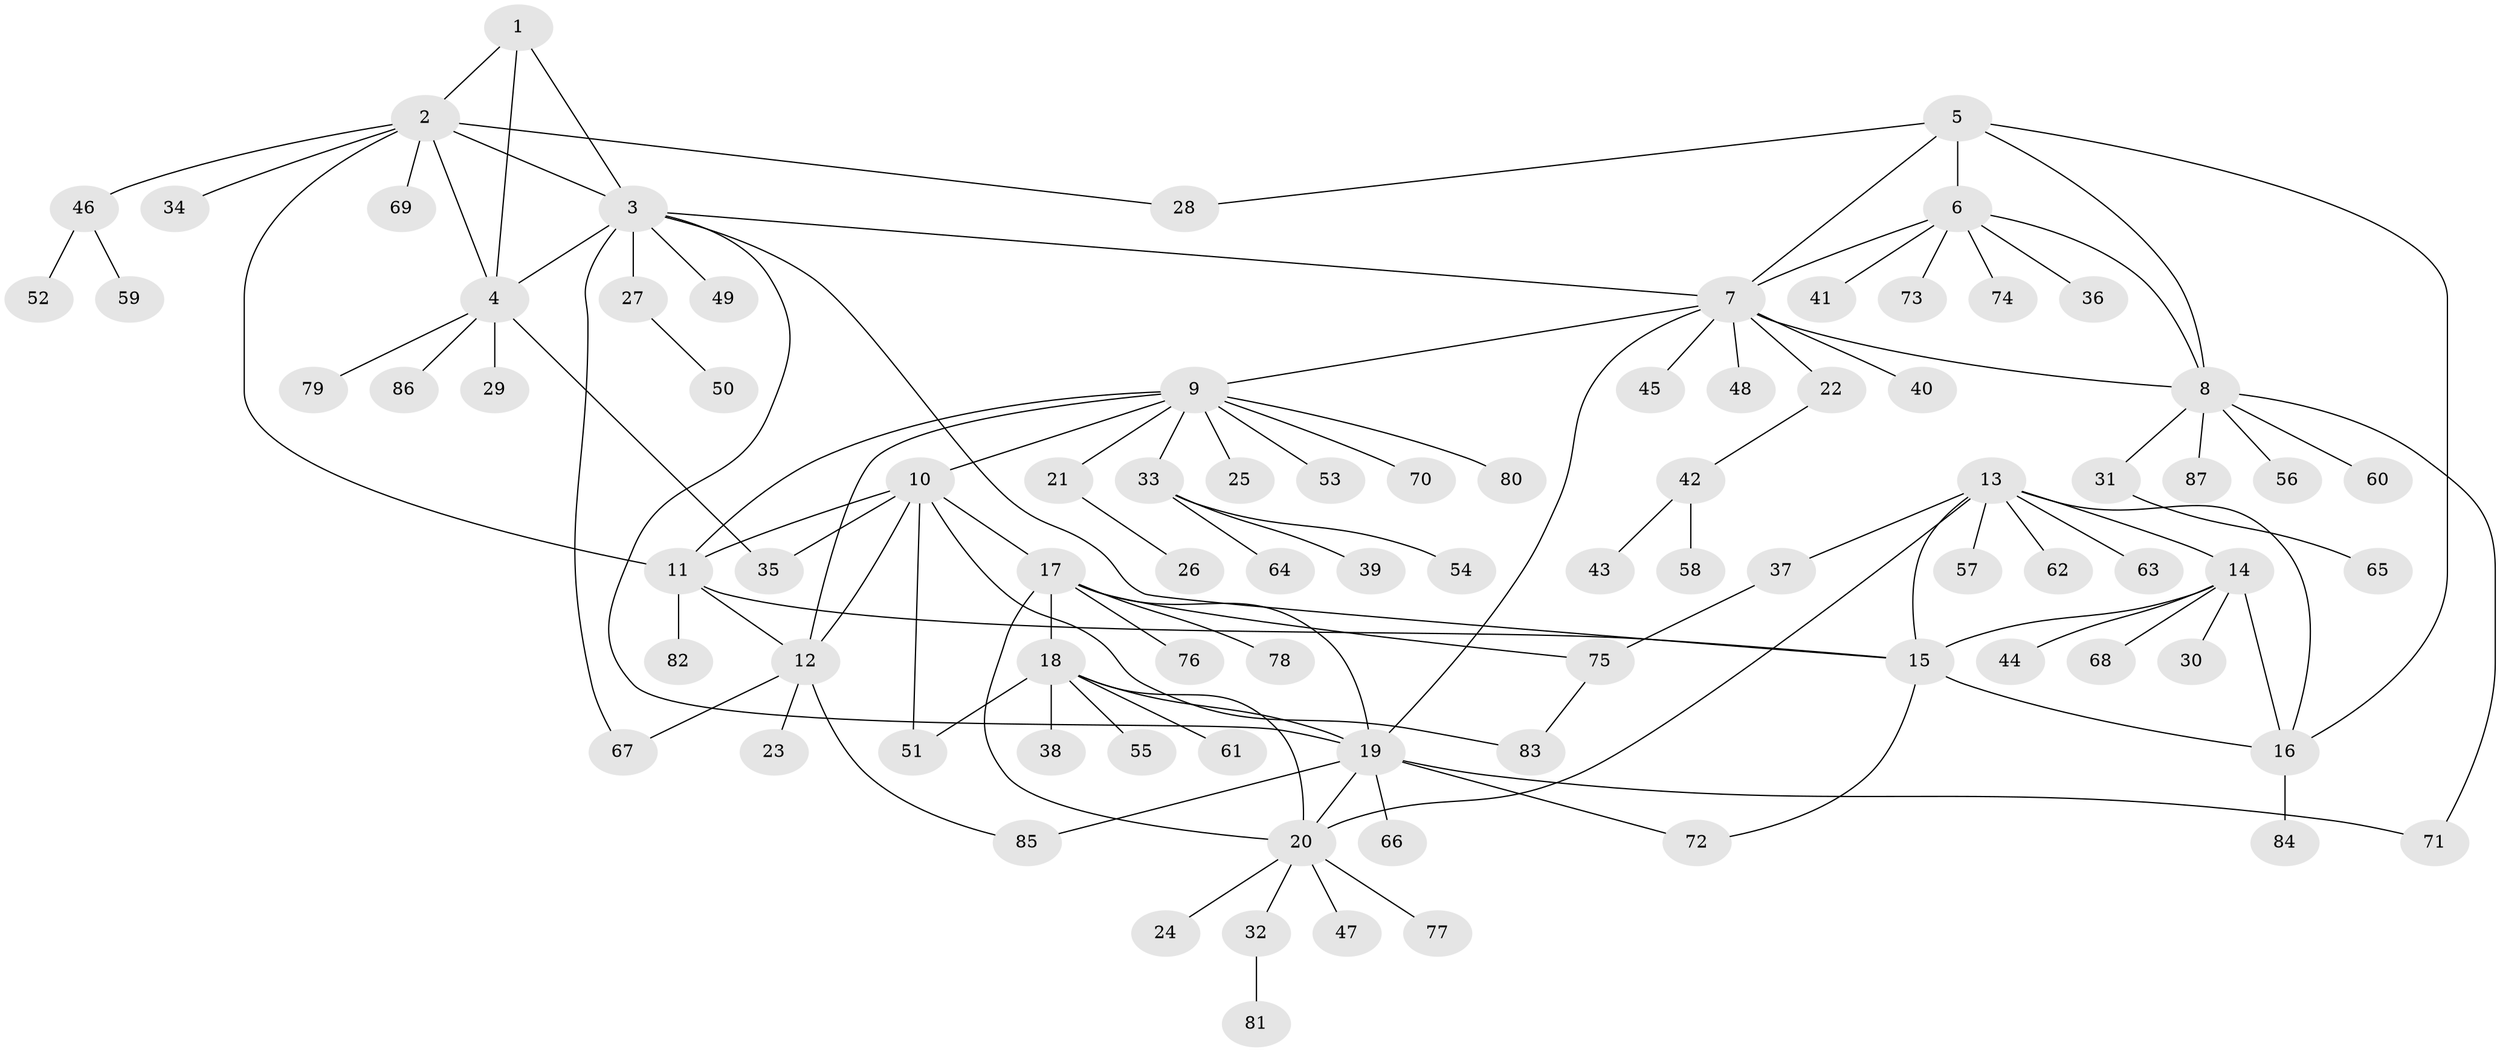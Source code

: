 // coarse degree distribution, {5: 0.11363636363636363, 6: 0.1590909090909091, 2: 0.11363636363636363, 8: 0.045454545454545456, 1: 0.45454545454545453, 7: 0.045454545454545456, 4: 0.045454545454545456, 3: 0.022727272727272728}
// Generated by graph-tools (version 1.1) at 2025/37/03/04/25 23:37:33]
// undirected, 87 vertices, 116 edges
graph export_dot {
  node [color=gray90,style=filled];
  1;
  2;
  3;
  4;
  5;
  6;
  7;
  8;
  9;
  10;
  11;
  12;
  13;
  14;
  15;
  16;
  17;
  18;
  19;
  20;
  21;
  22;
  23;
  24;
  25;
  26;
  27;
  28;
  29;
  30;
  31;
  32;
  33;
  34;
  35;
  36;
  37;
  38;
  39;
  40;
  41;
  42;
  43;
  44;
  45;
  46;
  47;
  48;
  49;
  50;
  51;
  52;
  53;
  54;
  55;
  56;
  57;
  58;
  59;
  60;
  61;
  62;
  63;
  64;
  65;
  66;
  67;
  68;
  69;
  70;
  71;
  72;
  73;
  74;
  75;
  76;
  77;
  78;
  79;
  80;
  81;
  82;
  83;
  84;
  85;
  86;
  87;
  1 -- 2;
  1 -- 3;
  1 -- 4;
  2 -- 3;
  2 -- 4;
  2 -- 11;
  2 -- 28;
  2 -- 34;
  2 -- 46;
  2 -- 69;
  3 -- 4;
  3 -- 7;
  3 -- 15;
  3 -- 19;
  3 -- 27;
  3 -- 49;
  3 -- 67;
  4 -- 29;
  4 -- 35;
  4 -- 79;
  4 -- 86;
  5 -- 6;
  5 -- 7;
  5 -- 8;
  5 -- 16;
  5 -- 28;
  6 -- 7;
  6 -- 8;
  6 -- 36;
  6 -- 41;
  6 -- 73;
  6 -- 74;
  7 -- 8;
  7 -- 9;
  7 -- 19;
  7 -- 22;
  7 -- 40;
  7 -- 45;
  7 -- 48;
  8 -- 31;
  8 -- 56;
  8 -- 60;
  8 -- 71;
  8 -- 87;
  9 -- 10;
  9 -- 11;
  9 -- 12;
  9 -- 21;
  9 -- 25;
  9 -- 33;
  9 -- 53;
  9 -- 70;
  9 -- 80;
  10 -- 11;
  10 -- 12;
  10 -- 17;
  10 -- 35;
  10 -- 51;
  10 -- 83;
  11 -- 12;
  11 -- 15;
  11 -- 82;
  12 -- 23;
  12 -- 67;
  12 -- 85;
  13 -- 14;
  13 -- 15;
  13 -- 16;
  13 -- 20;
  13 -- 37;
  13 -- 57;
  13 -- 62;
  13 -- 63;
  14 -- 15;
  14 -- 16;
  14 -- 30;
  14 -- 44;
  14 -- 68;
  15 -- 16;
  15 -- 72;
  16 -- 84;
  17 -- 18;
  17 -- 19;
  17 -- 20;
  17 -- 75;
  17 -- 76;
  17 -- 78;
  18 -- 19;
  18 -- 20;
  18 -- 38;
  18 -- 51;
  18 -- 55;
  18 -- 61;
  19 -- 20;
  19 -- 66;
  19 -- 71;
  19 -- 72;
  19 -- 85;
  20 -- 24;
  20 -- 32;
  20 -- 47;
  20 -- 77;
  21 -- 26;
  22 -- 42;
  27 -- 50;
  31 -- 65;
  32 -- 81;
  33 -- 39;
  33 -- 54;
  33 -- 64;
  37 -- 75;
  42 -- 43;
  42 -- 58;
  46 -- 52;
  46 -- 59;
  75 -- 83;
}
